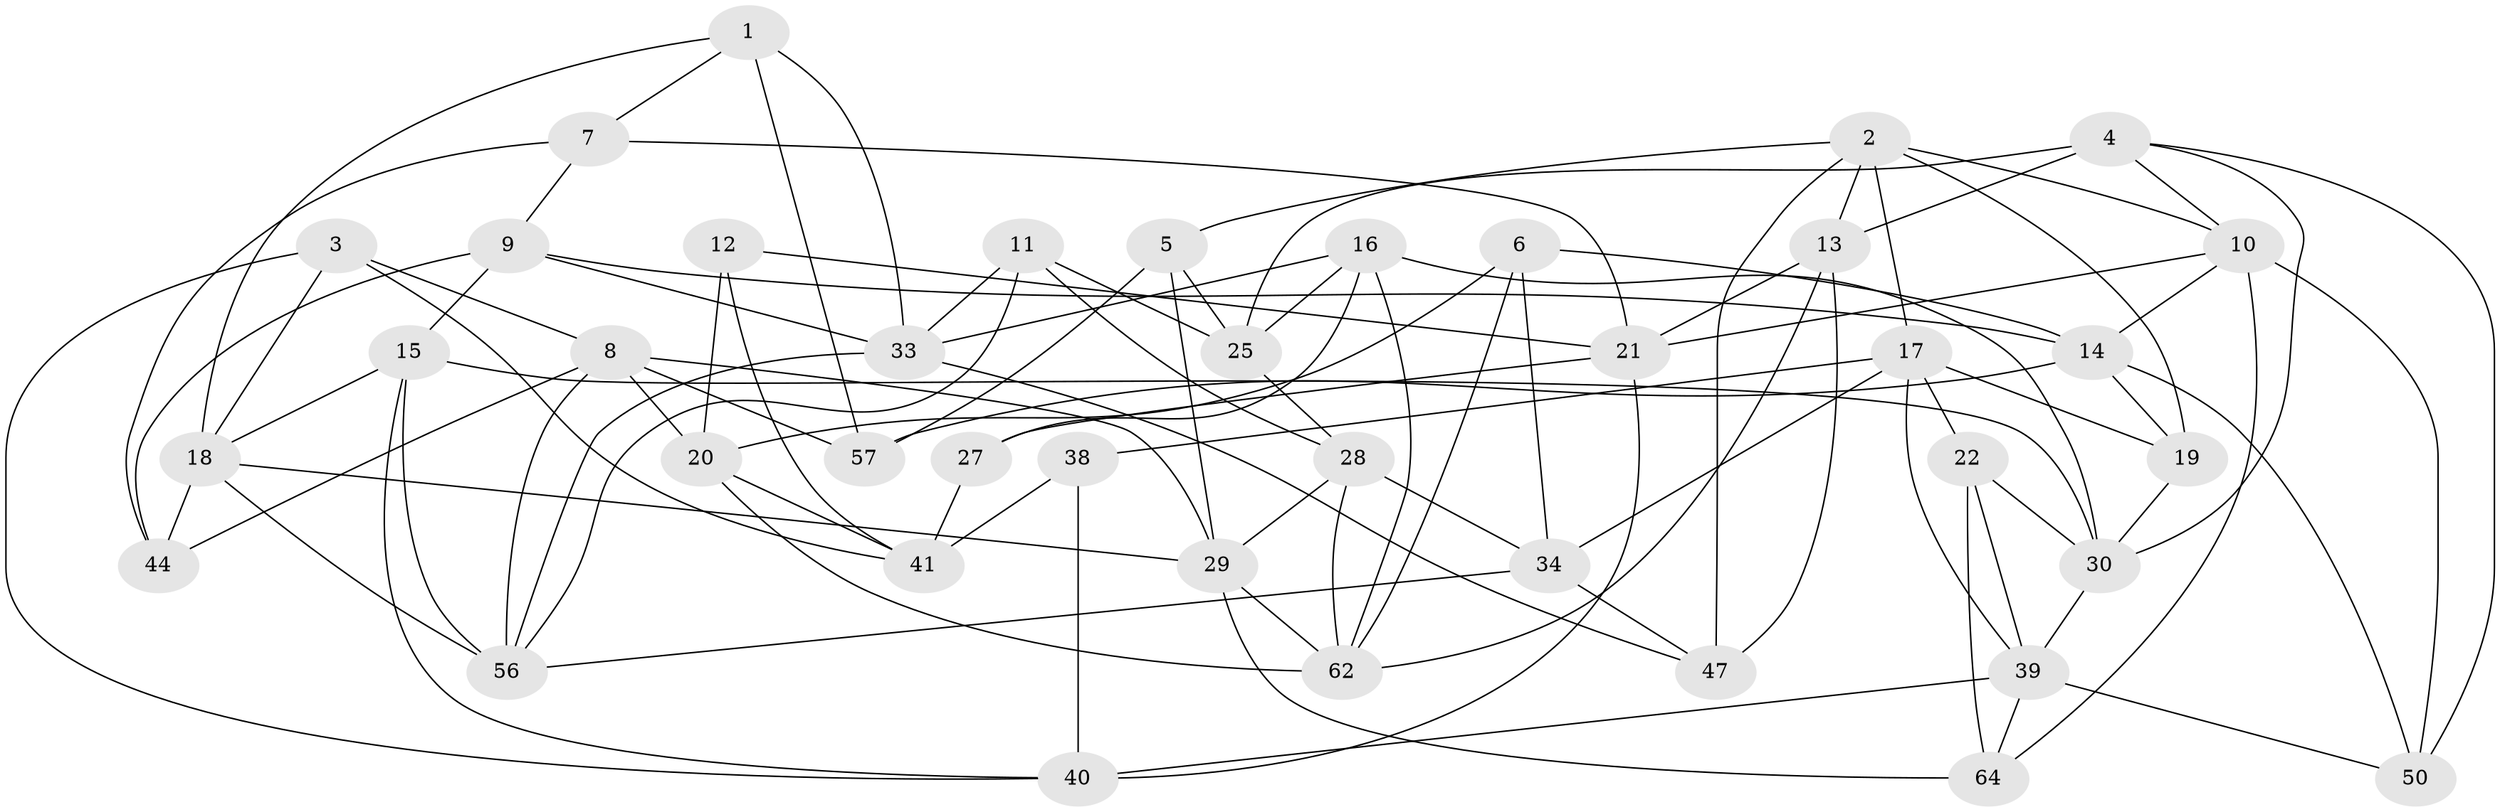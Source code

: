 // original degree distribution, {4: 1.0}
// Generated by graph-tools (version 1.1) at 2025/42/03/06/25 10:42:25]
// undirected, 40 vertices, 97 edges
graph export_dot {
graph [start="1"]
  node [color=gray90,style=filled];
  1;
  2 [super="+53"];
  3;
  4 [super="+24"];
  5;
  6;
  7;
  8 [super="+51"];
  9 [super="+42"];
  10 [super="+48"];
  11;
  12;
  13 [super="+26"];
  14 [super="+45"];
  15 [super="+31"];
  16 [super="+52"];
  17 [super="+35"];
  18 [super="+36"];
  19;
  20 [super="+23"];
  21 [super="+32"];
  22;
  25 [super="+37"];
  27;
  28 [super="+49"];
  29 [super="+55"];
  30 [super="+54"];
  33 [super="+43"];
  34 [super="+60"];
  38;
  39 [super="+46"];
  40 [super="+58"];
  41 [super="+59"];
  44;
  47;
  50;
  56 [super="+61"];
  57;
  62 [super="+63"];
  64;
  1 -- 33;
  1 -- 57;
  1 -- 7;
  1 -- 18;
  2 -- 19;
  2 -- 5;
  2 -- 47;
  2 -- 10;
  2 -- 17;
  2 -- 13;
  3 -- 8;
  3 -- 40;
  3 -- 18;
  3 -- 41;
  4 -- 25;
  4 -- 10;
  4 -- 50;
  4 -- 13 [weight=2];
  4 -- 30;
  5 -- 57;
  5 -- 29;
  5 -- 25;
  6 -- 62;
  6 -- 20;
  6 -- 34;
  6 -- 14;
  7 -- 21;
  7 -- 44;
  7 -- 9;
  8 -- 44;
  8 -- 29;
  8 -- 57;
  8 -- 56;
  8 -- 20;
  9 -- 14;
  9 -- 44;
  9 -- 15 [weight=2];
  9 -- 33;
  10 -- 64;
  10 -- 50;
  10 -- 21;
  10 -- 14;
  11 -- 25;
  11 -- 33;
  11 -- 28;
  11 -- 56;
  12 -- 41;
  12 -- 21;
  12 -- 20 [weight=2];
  13 -- 21;
  13 -- 47;
  13 -- 62;
  14 -- 19;
  14 -- 50;
  14 -- 57;
  15 -- 56;
  15 -- 30;
  15 -- 40;
  15 -- 18;
  16 -- 62;
  16 -- 27;
  16 -- 33;
  16 -- 30;
  16 -- 25 [weight=2];
  17 -- 38;
  17 -- 19;
  17 -- 22;
  17 -- 39;
  17 -- 34;
  18 -- 44;
  18 -- 56;
  18 -- 29;
  19 -- 30;
  20 -- 41;
  20 -- 62;
  21 -- 40;
  21 -- 27;
  22 -- 39;
  22 -- 64;
  22 -- 30;
  25 -- 28;
  27 -- 41 [weight=2];
  28 -- 29;
  28 -- 34 [weight=2];
  28 -- 62;
  29 -- 62;
  29 -- 64;
  30 -- 39;
  33 -- 56;
  33 -- 47;
  34 -- 47;
  34 -- 56;
  38 -- 40 [weight=2];
  38 -- 41;
  39 -- 64;
  39 -- 50;
  39 -- 40;
}
